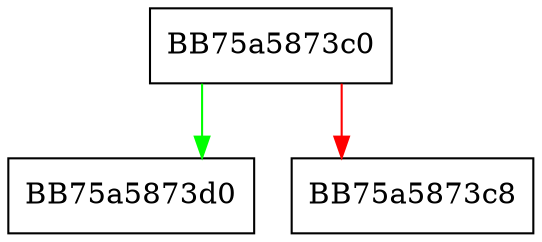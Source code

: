digraph inc_prefixes {
  node [shape="box"];
  graph [splines=ortho];
  BB75a5873c0 -> BB75a5873d0 [color="green"];
  BB75a5873c0 -> BB75a5873c8 [color="red"];
}